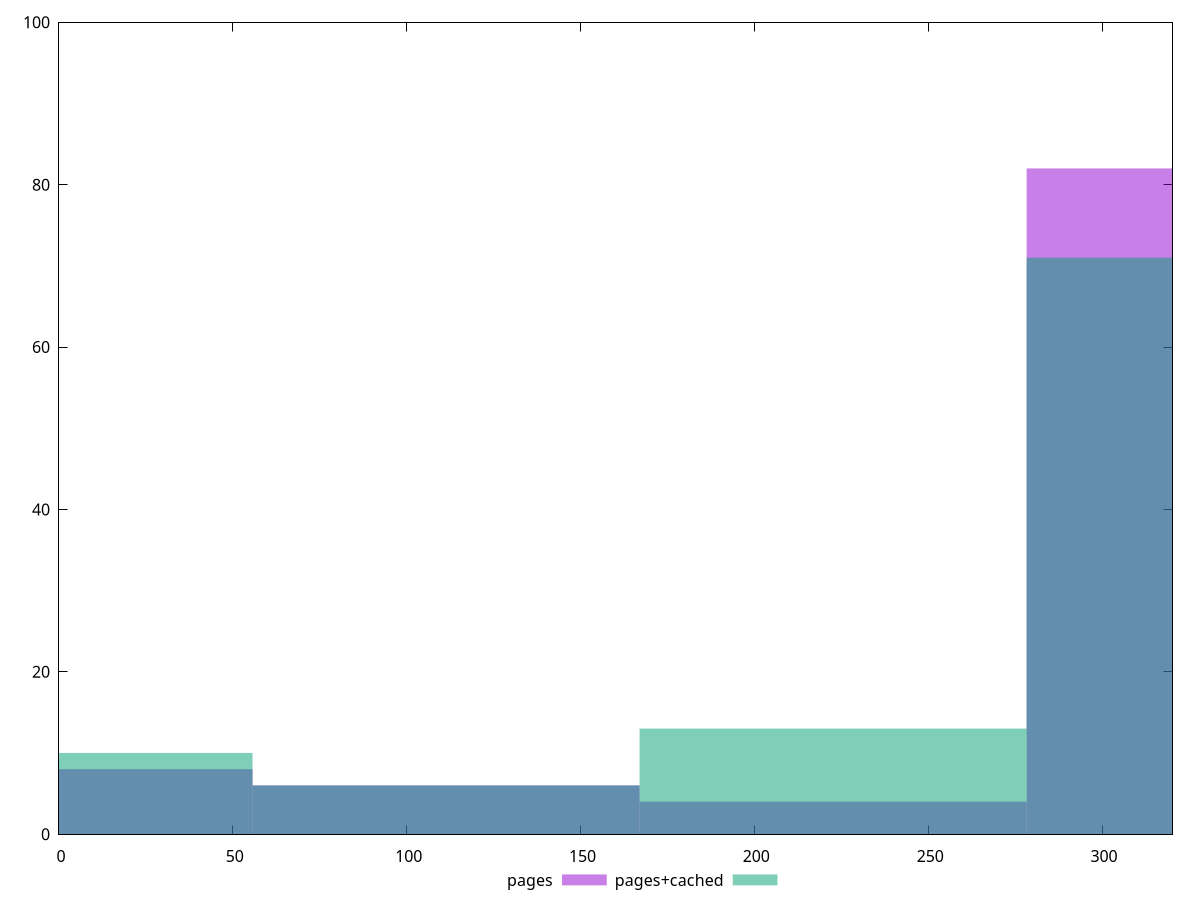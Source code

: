 reset

$pages <<EOF
0 8
333.9693637701638 82
222.64624251344253 4
111.32312125672127 6
EOF

$pagesCached <<EOF
111.32312125672127 6
333.9693637701638 71
0 10
222.64624251344253 13
EOF

set key outside below
set boxwidth 111.32312125672127
set xrange [0:320.262]
set yrange [0:100]
set trange [0:100]
set style fill transparent solid 0.5 noborder
set terminal svg size 640, 500 enhanced background rgb 'white'
set output "reprap/uses-rel-preconnect/comparison/histogram/0_vs_1.svg"

plot $pages title "pages" with boxes, \
     $pagesCached title "pages+cached" with boxes

reset
